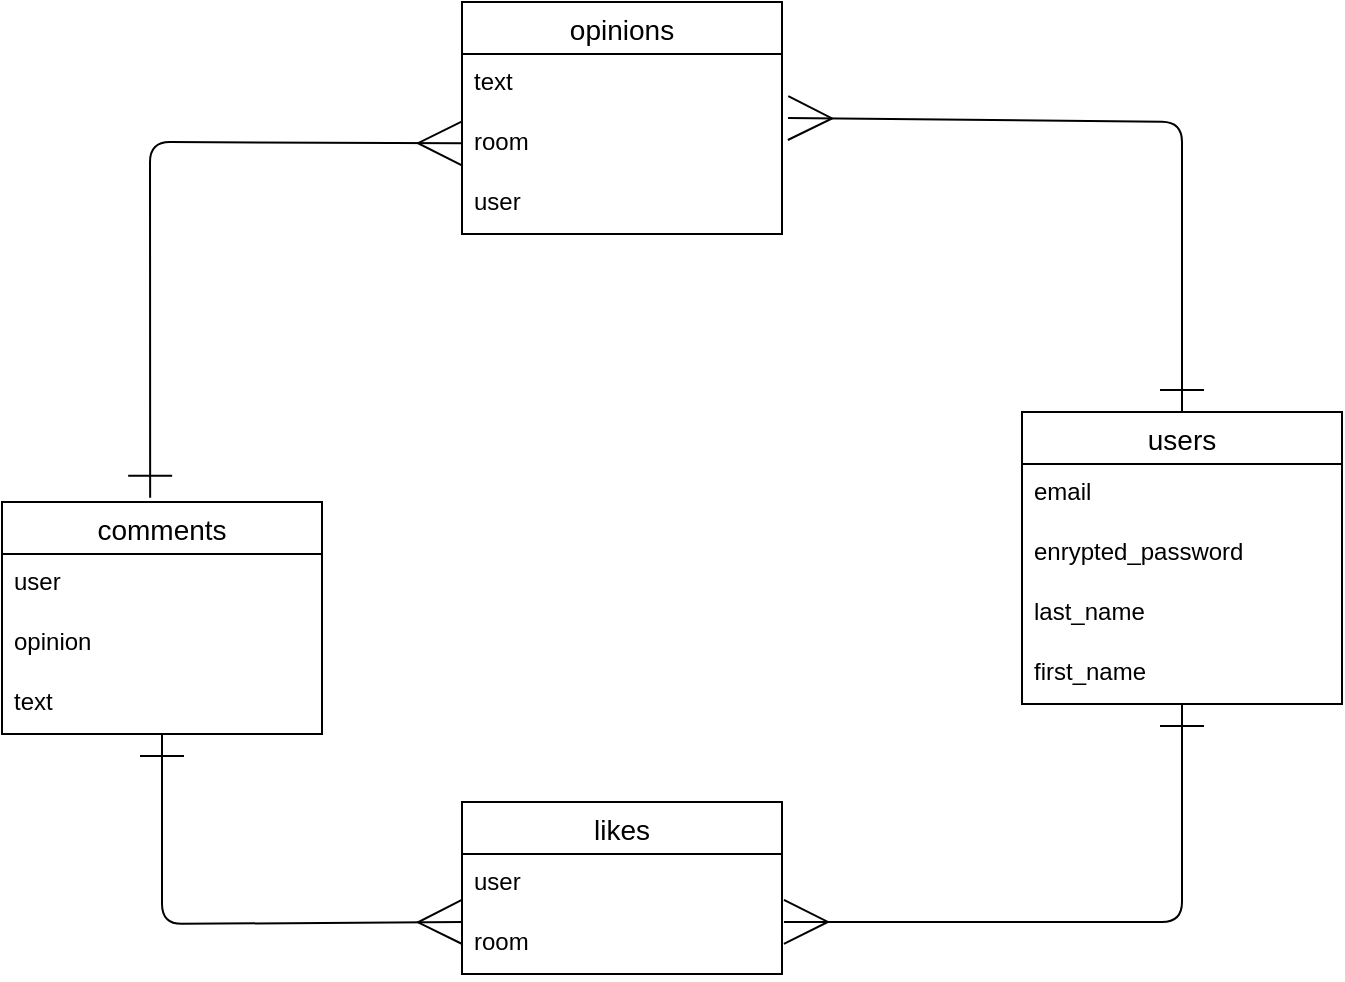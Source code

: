 <mxfile>
    <diagram id="0wBTro3TwPhk2LLMYwKm" name="ページ1">
        <mxGraphModel dx="736" dy="647" grid="1" gridSize="10" guides="1" tooltips="1" connect="1" arrows="1" fold="1" page="1" pageScale="1" pageWidth="827" pageHeight="1169" math="0" shadow="0">
            <root>
                <mxCell id="0"/>
                <mxCell id="1" parent="0"/>
                <mxCell id="52" style="edgeStyle=none;html=1;entryX=0;entryY=0.133;entryDx=0;entryDy=0;entryPerimeter=0;startArrow=ERone;startFill=0;endArrow=ERmany;endFill=0;startSize=20;endSize=20;" parent="1" source="19" target="25" edge="1">
                    <mxGeometry relative="1" as="geometry">
                        <Array as="points">
                            <mxPoint x="120" y="511"/>
                        </Array>
                    </mxGeometry>
                </mxCell>
                <mxCell id="19" value="comments" style="swimlane;fontStyle=0;childLayout=stackLayout;horizontal=1;startSize=26;horizontalStack=0;resizeParent=1;resizeParentMax=0;resizeLast=0;collapsible=1;marginBottom=0;align=center;fontSize=14;" parent="1" vertex="1">
                    <mxGeometry x="40" y="300" width="160" height="116" as="geometry"/>
                </mxCell>
                <mxCell id="55" value="user" style="text;strokeColor=none;fillColor=none;spacingLeft=4;spacingRight=4;overflow=hidden;rotatable=0;points=[[0,0.5],[1,0.5]];portConstraint=eastwest;fontSize=12;" vertex="1" parent="19">
                    <mxGeometry y="26" width="160" height="30" as="geometry"/>
                </mxCell>
                <mxCell id="54" value="opinion" style="text;strokeColor=none;fillColor=none;spacingLeft=4;spacingRight=4;overflow=hidden;rotatable=0;points=[[0,0.5],[1,0.5]];portConstraint=eastwest;fontSize=12;" vertex="1" parent="19">
                    <mxGeometry y="56" width="160" height="30" as="geometry"/>
                </mxCell>
                <mxCell id="20" value="text" style="text;strokeColor=none;fillColor=none;spacingLeft=4;spacingRight=4;overflow=hidden;rotatable=0;points=[[0,0.5],[1,0.5]];portConstraint=eastwest;fontSize=12;" parent="19" vertex="1">
                    <mxGeometry y="86" width="160" height="30" as="geometry"/>
                </mxCell>
                <mxCell id="23" value="likes" style="swimlane;fontStyle=0;childLayout=stackLayout;horizontal=1;startSize=26;horizontalStack=0;resizeParent=1;resizeParentMax=0;resizeLast=0;collapsible=1;marginBottom=0;align=center;fontSize=14;" parent="1" vertex="1">
                    <mxGeometry x="270" y="450" width="160" height="86" as="geometry"/>
                </mxCell>
                <mxCell id="24" value="user" style="text;strokeColor=none;fillColor=none;spacingLeft=4;spacingRight=4;overflow=hidden;rotatable=0;points=[[0,0.5],[1,0.5]];portConstraint=eastwest;fontSize=12;" parent="23" vertex="1">
                    <mxGeometry y="26" width="160" height="30" as="geometry"/>
                </mxCell>
                <mxCell id="25" value="room" style="text;strokeColor=none;fillColor=none;spacingLeft=4;spacingRight=4;overflow=hidden;rotatable=0;points=[[0,0.5],[1,0.5]];portConstraint=eastwest;fontSize=12;" parent="23" vertex="1">
                    <mxGeometry y="56" width="160" height="30" as="geometry"/>
                </mxCell>
                <mxCell id="27" value="opinions" style="swimlane;fontStyle=0;childLayout=stackLayout;horizontal=1;startSize=26;horizontalStack=0;resizeParent=1;resizeParentMax=0;resizeLast=0;collapsible=1;marginBottom=0;align=center;fontSize=14;" parent="1" vertex="1">
                    <mxGeometry x="270" y="50" width="160" height="116" as="geometry"/>
                </mxCell>
                <mxCell id="28" value="text" style="text;strokeColor=none;fillColor=none;spacingLeft=4;spacingRight=4;overflow=hidden;rotatable=0;points=[[0,0.5],[1,0.5]];portConstraint=eastwest;fontSize=12;" parent="27" vertex="1">
                    <mxGeometry y="26" width="160" height="30" as="geometry"/>
                </mxCell>
                <mxCell id="29" value="room" style="text;strokeColor=none;fillColor=none;spacingLeft=4;spacingRight=4;overflow=hidden;rotatable=0;points=[[0,0.5],[1,0.5]];portConstraint=eastwest;fontSize=12;" parent="27" vertex="1">
                    <mxGeometry y="56" width="160" height="30" as="geometry"/>
                </mxCell>
                <mxCell id="30" value="user" style="text;strokeColor=none;fillColor=none;spacingLeft=4;spacingRight=4;overflow=hidden;rotatable=0;points=[[0,0.5],[1,0.5]];portConstraint=eastwest;fontSize=12;" parent="27" vertex="1">
                    <mxGeometry y="86" width="160" height="30" as="geometry"/>
                </mxCell>
                <mxCell id="50" style="edgeStyle=none;html=1;entryX=1.006;entryY=0.133;entryDx=0;entryDy=0;entryPerimeter=0;startArrow=ERone;startFill=0;endArrow=ERmany;endFill=0;endSize=20;startSize=20;" parent="1" source="44" target="25" edge="1">
                    <mxGeometry relative="1" as="geometry">
                        <mxPoint x="440" y="510" as="targetPoint"/>
                        <Array as="points">
                            <mxPoint x="630" y="510"/>
                        </Array>
                    </mxGeometry>
                </mxCell>
                <mxCell id="51" style="edgeStyle=none;html=1;startArrow=ERone;startFill=0;endArrow=ERmany;endFill=0;startSize=20;endSize=20;entryX=1.019;entryY=0.067;entryDx=0;entryDy=0;entryPerimeter=0;" parent="1" source="44" target="29" edge="1">
                    <mxGeometry relative="1" as="geometry">
                        <mxPoint x="440" y="80" as="targetPoint"/>
                        <Array as="points">
                            <mxPoint x="630" y="110"/>
                        </Array>
                    </mxGeometry>
                </mxCell>
                <mxCell id="44" value="users" style="swimlane;fontStyle=0;childLayout=stackLayout;horizontal=1;startSize=26;horizontalStack=0;resizeParent=1;resizeParentMax=0;resizeLast=0;collapsible=1;marginBottom=0;align=center;fontSize=14;" parent="1" vertex="1">
                    <mxGeometry x="550" y="255" width="160" height="146" as="geometry"/>
                </mxCell>
                <mxCell id="45" value="email" style="text;strokeColor=none;fillColor=none;spacingLeft=4;spacingRight=4;overflow=hidden;rotatable=0;points=[[0,0.5],[1,0.5]];portConstraint=eastwest;fontSize=12;" parent="44" vertex="1">
                    <mxGeometry y="26" width="160" height="30" as="geometry"/>
                </mxCell>
                <mxCell id="46" value="enrypted_password" style="text;strokeColor=none;fillColor=none;spacingLeft=4;spacingRight=4;overflow=hidden;rotatable=0;points=[[0,0.5],[1,0.5]];portConstraint=eastwest;fontSize=12;" parent="44" vertex="1">
                    <mxGeometry y="56" width="160" height="30" as="geometry"/>
                </mxCell>
                <mxCell id="48" value="last_name" style="text;strokeColor=none;fillColor=none;spacingLeft=4;spacingRight=4;overflow=hidden;rotatable=0;points=[[0,0.5],[1,0.5]];portConstraint=eastwest;fontSize=12;" parent="44" vertex="1">
                    <mxGeometry y="86" width="160" height="30" as="geometry"/>
                </mxCell>
                <mxCell id="49" value="first_name" style="text;strokeColor=none;fillColor=none;spacingLeft=4;spacingRight=4;overflow=hidden;rotatable=0;points=[[0,0.5],[1,0.5]];portConstraint=eastwest;fontSize=12;" parent="44" vertex="1">
                    <mxGeometry y="116" width="160" height="30" as="geometry"/>
                </mxCell>
                <mxCell id="53" style="edgeStyle=none;html=1;startArrow=ERmany;startFill=0;endArrow=ERone;endFill=0;startSize=20;endSize=20;entryX=0.463;entryY=-0.018;entryDx=0;entryDy=0;entryPerimeter=0;" parent="1" source="29" target="19" edge="1">
                    <mxGeometry relative="1" as="geometry">
                        <mxPoint x="100" y="280" as="targetPoint"/>
                        <Array as="points">
                            <mxPoint x="114" y="120"/>
                        </Array>
                    </mxGeometry>
                </mxCell>
            </root>
        </mxGraphModel>
    </diagram>
</mxfile>
